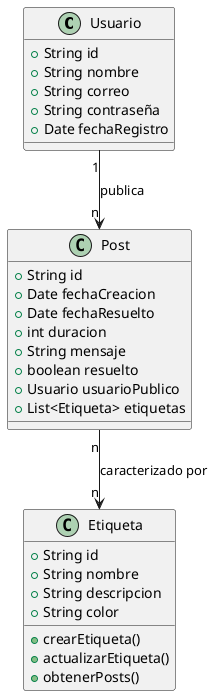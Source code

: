 @startuml
class Usuario {
    +String id
    +String nombre
    +String correo
    +String contraseña
    +Date fechaRegistro
}
class Post {
    +String id
    +Date fechaCreacion
    +Date fechaResuelto
    +int duracion
    +String mensaje
    +boolean resuelto
    +Usuario usuarioPublico
    +List<Etiqueta> etiquetas
}
class Etiqueta {
        +String id
        +String nombre
        +String descripcion
        +String color
        +crearEtiqueta()
        +actualizarEtiqueta()
        +obtenerPosts()
}
Usuario "1" --> "n" Post : "publica"
Post "n" --> "n" Etiqueta : "caracterizado por"
@enduml
